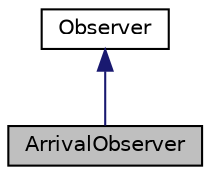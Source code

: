 digraph "ArrivalObserver"
{
 // LATEX_PDF_SIZE
  edge [fontname="Helvetica",fontsize="10",labelfontname="Helvetica",labelfontsize="10"];
  node [fontname="Helvetica",fontsize="10",shape=record];
  Node1 [label="ArrivalObserver",height=0.2,width=0.4,color="black", fillcolor="grey75", style="filled", fontcolor="black",tooltip="Concrete Observer."];
  Node2 -> Node1 [dir="back",color="midnightblue",fontsize="10",style="solid"];
  Node2 [label="Observer",height=0.2,width=0.4,color="black", fillcolor="white", style="filled",URL="$classObserver.html",tooltip=" "];
}
